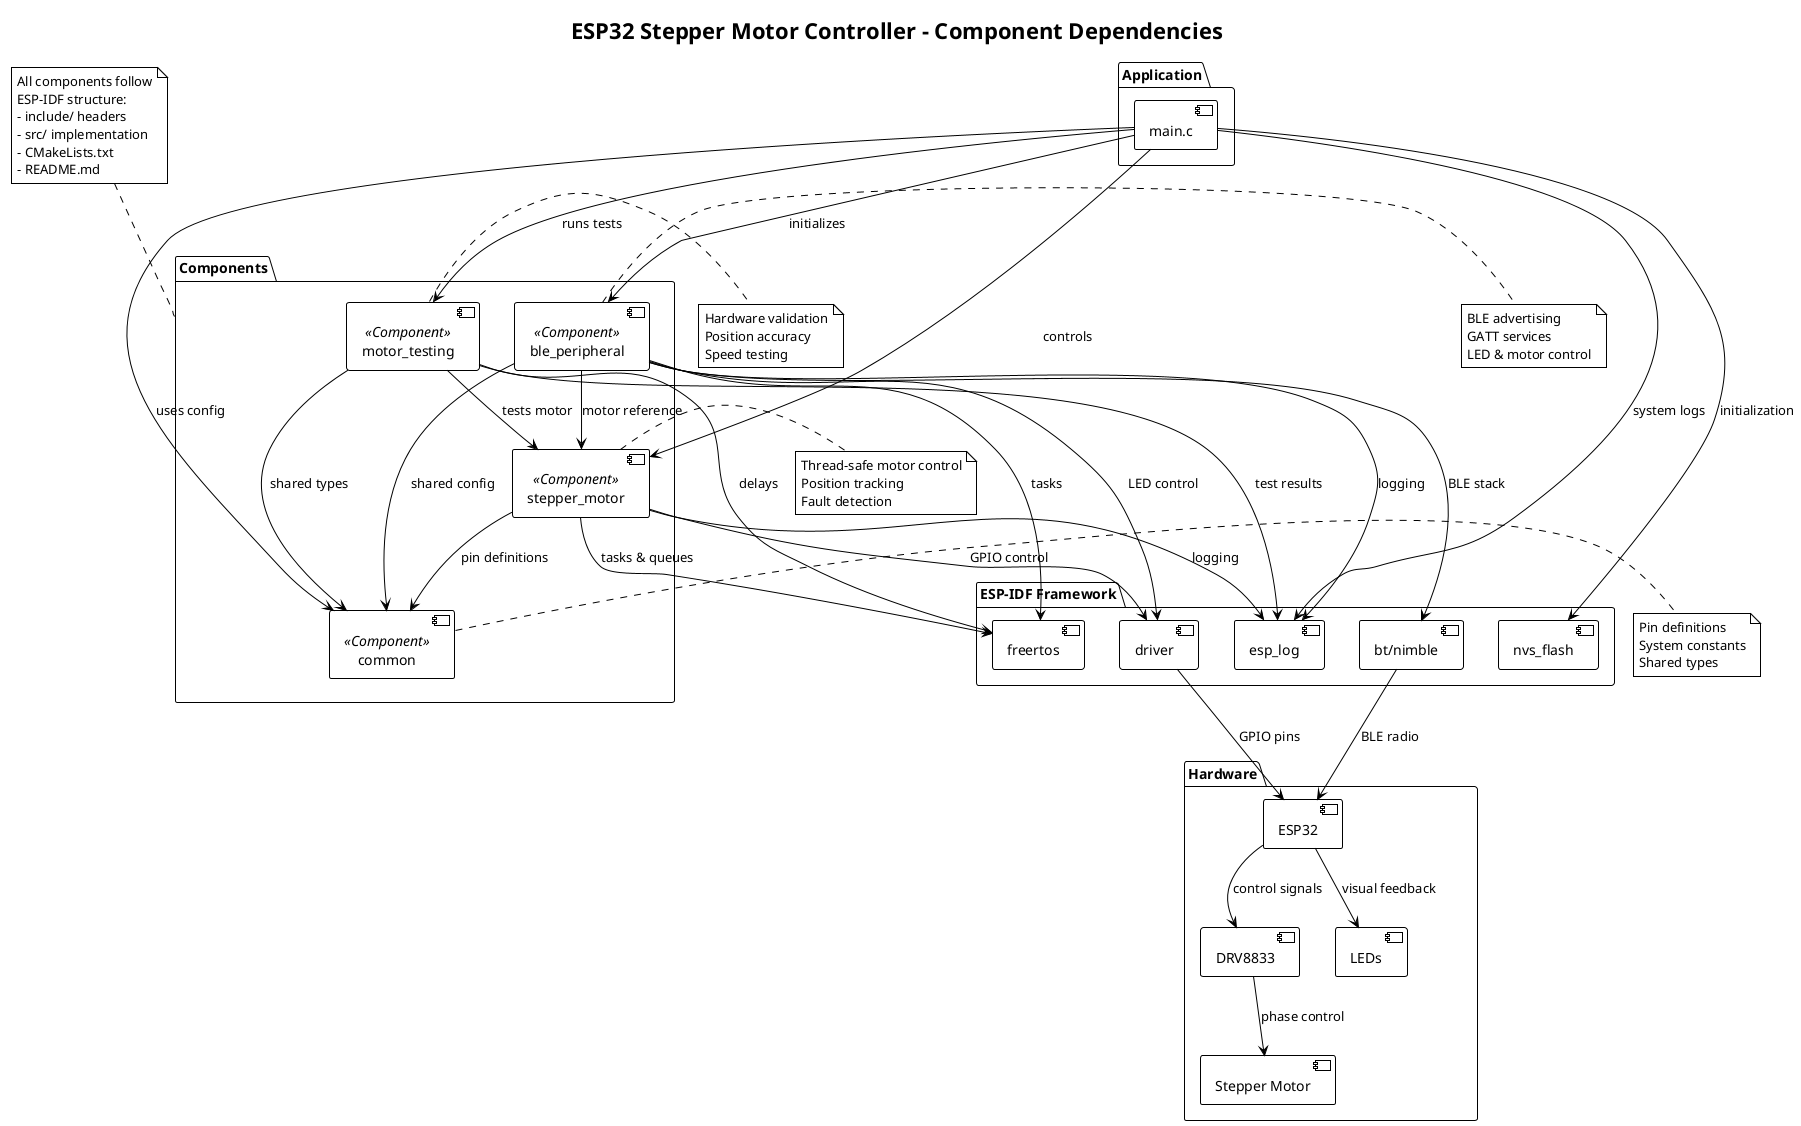 @startuml Component_Dependencies
!theme plain

title ESP32 Stepper Motor Controller - Component Dependencies

' Application Layer
package "Application" as App {
    component [main.c] as Main
}

' Component Layer
package "Components" as Components {
    component [stepper_motor] as StepperMotor <<Component>>
    component [ble_peripheral] as BLEPeripheral <<Component>>  
    component [motor_testing] as MotorTesting <<Component>>
    component [common] as Common <<Component>>
}

' ESP-IDF Framework
package "ESP-IDF Framework" as Framework {
    component [driver] as Driver
    component [freertos] as FreeRTOS
    component [esp_log] as ESPLog
    component [nvs_flash] as NVSFlash
    component [bt/nimble] as Bluetooth
}

' Hardware
package "Hardware" as Hardware {
    component [ESP32] as MCU
    component [DRV8833] as MotorDriver
    component [Stepper Motor] as Motor
    component [LEDs] as StatusLEDs
}

' Dependencies - Application to Components
Main --> StepperMotor : "controls"
Main --> BLEPeripheral : "initializes"
Main --> MotorTesting : "runs tests"
Main --> Common : "uses config"

' Dependencies - Inter-Component  
BLEPeripheral --> StepperMotor : "motor reference"
MotorTesting --> StepperMotor : "tests motor"
BLEPeripheral --> Common : "shared config" 
StepperMotor --> Common : "pin definitions"
MotorTesting --> Common : "shared types"

' Dependencies - Components to Framework
StepperMotor --> Driver : "GPIO control"
StepperMotor --> FreeRTOS : "tasks & queues"
StepperMotor --> ESPLog : "logging"

BLEPeripheral --> Bluetooth : "BLE stack"
BLEPeripheral --> Driver : "LED control"
BLEPeripheral --> FreeRTOS : "tasks"
BLEPeripheral --> ESPLog : "logging"

MotorTesting --> FreeRTOS : "delays"
MotorTesting --> ESPLog : "test results"

Main --> NVSFlash : "initialization"
Main --> ESPLog : "system logs"

' Dependencies - Framework to Hardware
Driver --> MCU : "GPIO pins"
Bluetooth --> MCU : "BLE radio"
MCU --> MotorDriver : "control signals"
MCU --> StatusLEDs : "visual feedback"
MotorDriver --> Motor : "phase control"

' Component Properties
note right of StepperMotor : Thread-safe motor control\nPosition tracking\nFault detection
note right of BLEPeripheral : BLE advertising\nGATT services\nLED & motor control
note right of MotorTesting : Hardware validation\nPosition accuracy\nSpeed testing  
note right of Common : Pin definitions\nSystem constants\nShared types

' Dependency Types
note top of Components : All components follow\nESP-IDF structure:\n- include/ headers\n- src/ implementation\n- CMakeLists.txt\n- README.md

@enduml 